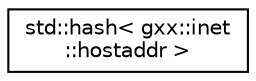 digraph "Graphical Class Hierarchy"
{
  edge [fontname="Helvetica",fontsize="10",labelfontname="Helvetica",labelfontsize="10"];
  node [fontname="Helvetica",fontsize="10",shape=record];
  rankdir="LR";
  Node1 [label="std::hash\< gxx::inet\l::hostaddr \>",height=0.2,width=0.4,color="black", fillcolor="white", style="filled",URL="$classstd_1_1hash_3_01gxx_1_1inet_1_1hostaddr_01_4.html"];
}
